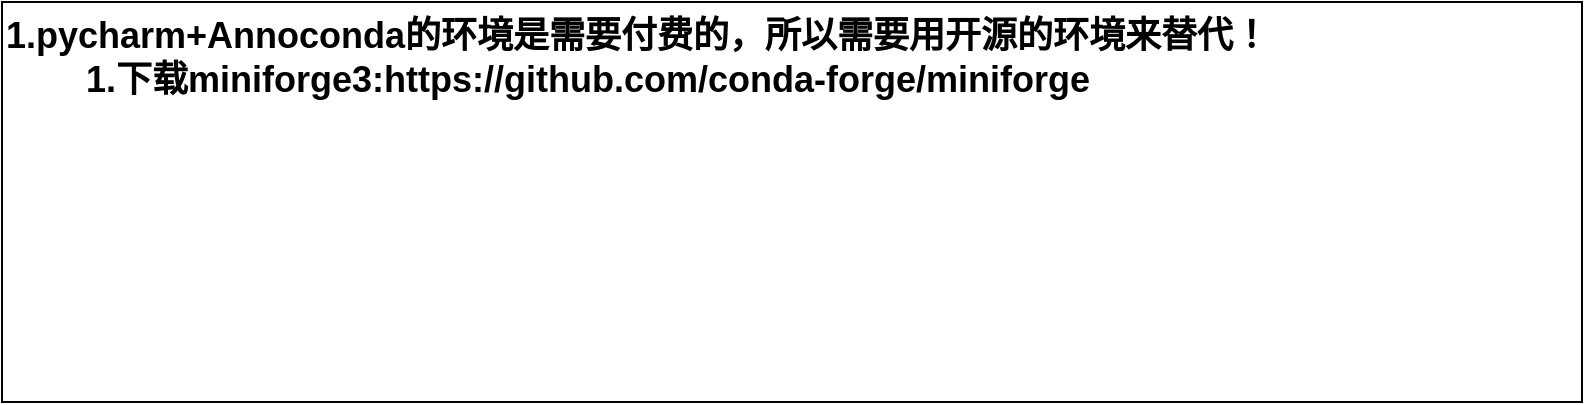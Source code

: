 <mxfile version="28.0.5">
  <diagram name="第 1 页" id="-z_h1L9Eok1Z4Fl1cJyK">
    <mxGraphModel dx="946" dy="623" grid="1" gridSize="10" guides="1" tooltips="1" connect="1" arrows="1" fold="1" page="1" pageScale="1" pageWidth="827" pageHeight="1169" math="0" shadow="0">
      <root>
        <mxCell id="0" />
        <mxCell id="1" parent="0" />
        <mxCell id="JKCHiYj2Trfzeixny6_3-1" value="1.pycharm+Annoconda的环境是需要付费的，所以需要用开源的环境来替代！&lt;div&gt;&lt;span style=&quot;white-space: pre;&quot;&gt;&#x9;&lt;/span&gt;1.下载&lt;span style=&quot;background-color: transparent; color: light-dark(rgb(0, 0, 0), rgb(255, 255, 255));&quot;&gt;miniforge3:&lt;/span&gt;&lt;span style=&quot;background-color: transparent; color: light-dark(rgb(0, 0, 0), rgb(255, 255, 255));&quot;&gt;https://github.com/conda-forge/miniforge&lt;/span&gt;&lt;/div&gt;" style="rounded=0;whiteSpace=wrap;html=1;fontSize=18;fontStyle=1;align=left;verticalAlign=top;" vertex="1" parent="1">
          <mxGeometry x="60" y="140" width="790" height="200" as="geometry" />
        </mxCell>
      </root>
    </mxGraphModel>
  </diagram>
</mxfile>

